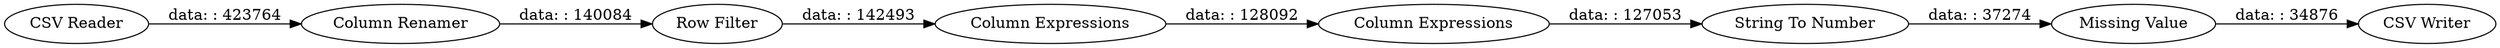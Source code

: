digraph {
	"4810600251591603950_1" [label="CSV Reader"]
	"4810600251591603950_6" [label="Column Expressions"]
	"4810600251591603950_7" [label="Missing Value"]
	"4810600251591603950_2" [label="Column Renamer"]
	"4810600251591603950_3" [label="Row Filter"]
	"4810600251591603950_4" [label="String To Number"]
	"4810600251591603950_5" [label="Column Expressions"]
	"4810600251591603950_8" [label="CSV Writer"]
	"4810600251591603950_4" -> "4810600251591603950_7" [label="data: : 37274"]
	"4810600251591603950_6" -> "4810600251591603950_4" [label="data: : 127053"]
	"4810600251591603950_1" -> "4810600251591603950_2" [label="data: : 423764"]
	"4810600251591603950_2" -> "4810600251591603950_3" [label="data: : 140084"]
	"4810600251591603950_5" -> "4810600251591603950_6" [label="data: : 128092"]
	"4810600251591603950_3" -> "4810600251591603950_5" [label="data: : 142493"]
	"4810600251591603950_7" -> "4810600251591603950_8" [label="data: : 34876"]
	rankdir=LR
}
